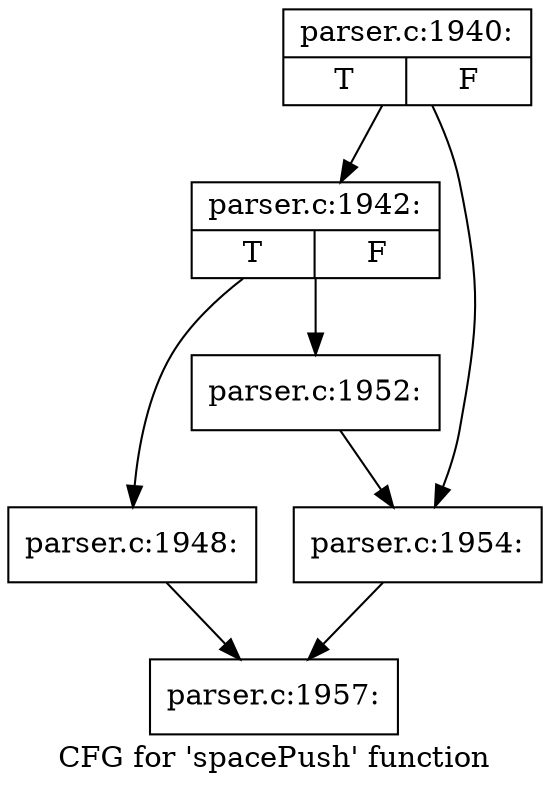 digraph "CFG for 'spacePush' function" {
	label="CFG for 'spacePush' function";

	Node0x61a5580 [shape=record,label="{parser.c:1940:|{<s0>T|<s1>F}}"];
	Node0x61a5580 -> Node0x61a56c0;
	Node0x61a5580 -> Node0x61a5710;
	Node0x61a56c0 [shape=record,label="{parser.c:1942:|{<s0>T|<s1>F}}"];
	Node0x61a56c0 -> Node0x61eae10;
	Node0x61a56c0 -> Node0x61eae60;
	Node0x61eae10 [shape=record,label="{parser.c:1948:}"];
	Node0x61eae10 -> Node0x61b5cb0;
	Node0x61eae60 [shape=record,label="{parser.c:1952:}"];
	Node0x61eae60 -> Node0x61a5710;
	Node0x61a5710 [shape=record,label="{parser.c:1954:}"];
	Node0x61a5710 -> Node0x61b5cb0;
	Node0x61b5cb0 [shape=record,label="{parser.c:1957:}"];
}
